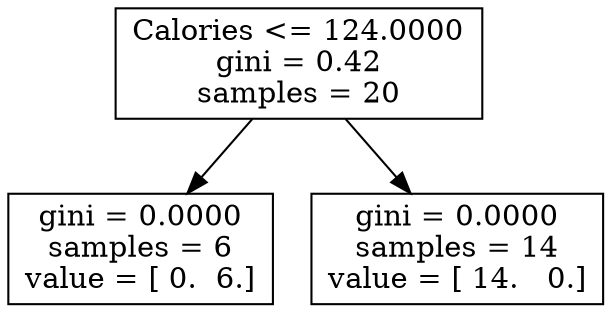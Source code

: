digraph Tree {
0 [label="Calories <= 124.0000\ngini = 0.42\nsamples = 20", shape="box"] ;
1 [label="gini = 0.0000\nsamples = 6\nvalue = [ 0.  6.]", shape="box"] ;
0 -> 1 ;
2 [label="gini = 0.0000\nsamples = 14\nvalue = [ 14.   0.]", shape="box"] ;
0 -> 2 ;
}